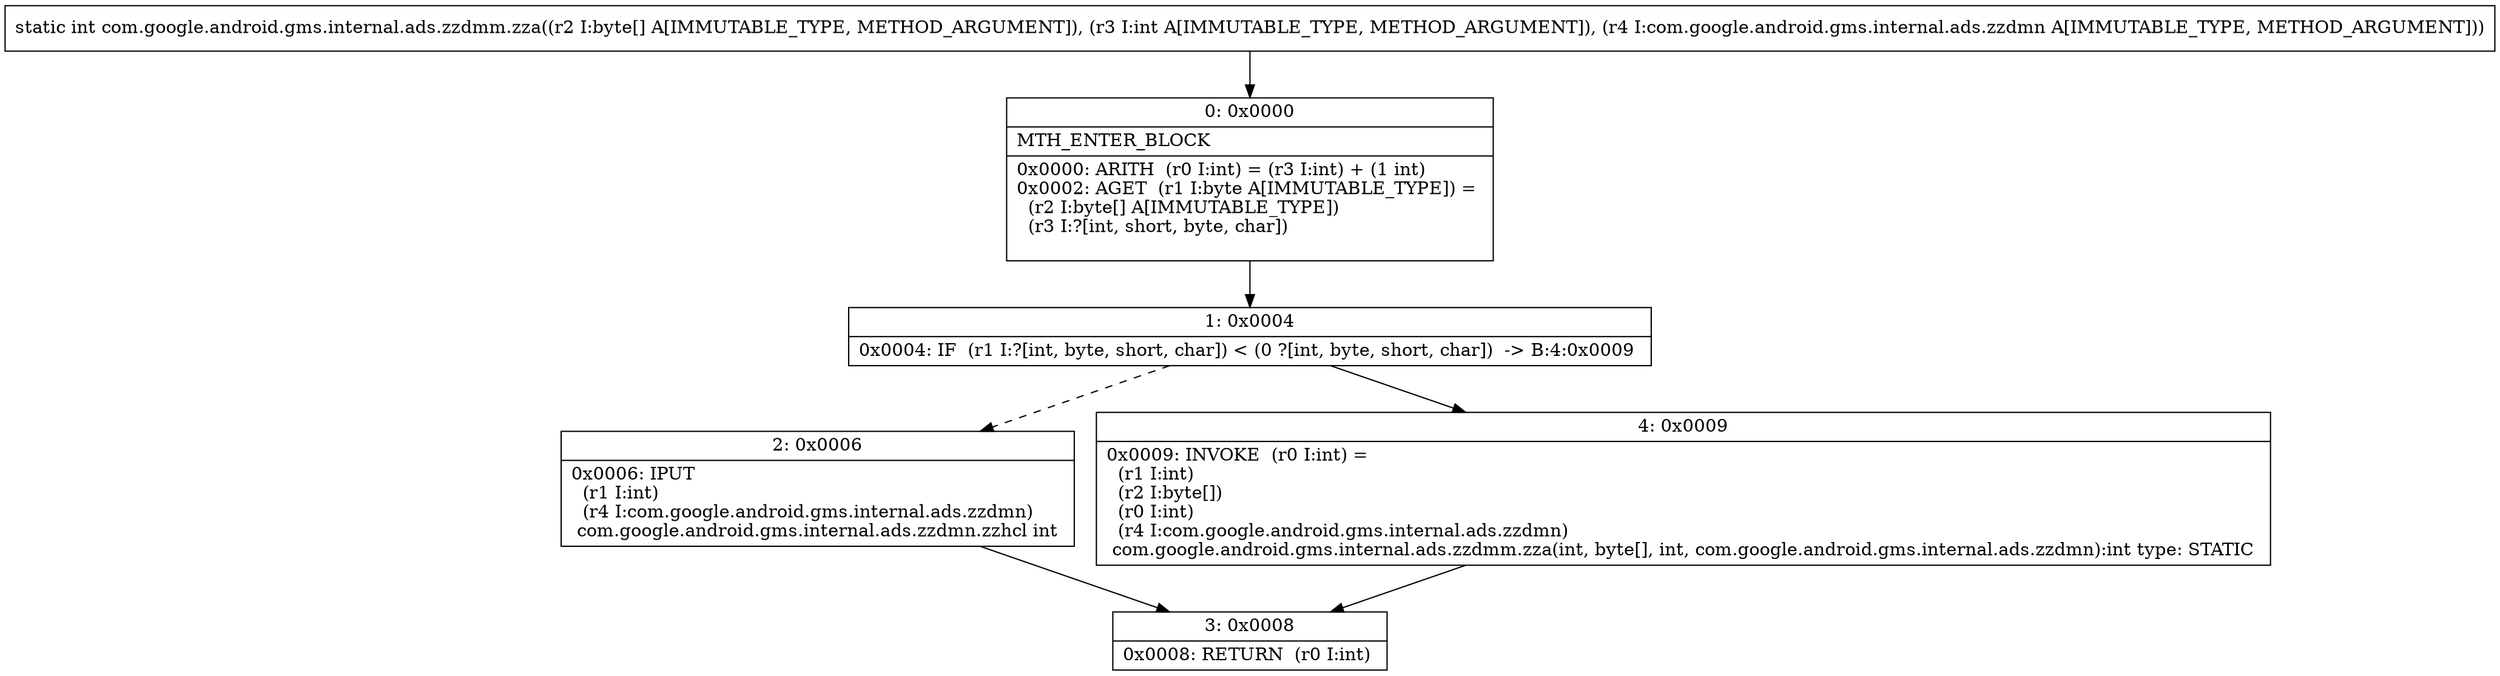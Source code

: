 digraph "CFG forcom.google.android.gms.internal.ads.zzdmm.zza([BILcom\/google\/android\/gms\/internal\/ads\/zzdmn;)I" {
Node_0 [shape=record,label="{0\:\ 0x0000|MTH_ENTER_BLOCK\l|0x0000: ARITH  (r0 I:int) = (r3 I:int) + (1 int) \l0x0002: AGET  (r1 I:byte A[IMMUTABLE_TYPE]) = \l  (r2 I:byte[] A[IMMUTABLE_TYPE])\l  (r3 I:?[int, short, byte, char])\l \l}"];
Node_1 [shape=record,label="{1\:\ 0x0004|0x0004: IF  (r1 I:?[int, byte, short, char]) \< (0 ?[int, byte, short, char])  \-\> B:4:0x0009 \l}"];
Node_2 [shape=record,label="{2\:\ 0x0006|0x0006: IPUT  \l  (r1 I:int)\l  (r4 I:com.google.android.gms.internal.ads.zzdmn)\l com.google.android.gms.internal.ads.zzdmn.zzhcl int \l}"];
Node_3 [shape=record,label="{3\:\ 0x0008|0x0008: RETURN  (r0 I:int) \l}"];
Node_4 [shape=record,label="{4\:\ 0x0009|0x0009: INVOKE  (r0 I:int) = \l  (r1 I:int)\l  (r2 I:byte[])\l  (r0 I:int)\l  (r4 I:com.google.android.gms.internal.ads.zzdmn)\l com.google.android.gms.internal.ads.zzdmm.zza(int, byte[], int, com.google.android.gms.internal.ads.zzdmn):int type: STATIC \l}"];
MethodNode[shape=record,label="{static int com.google.android.gms.internal.ads.zzdmm.zza((r2 I:byte[] A[IMMUTABLE_TYPE, METHOD_ARGUMENT]), (r3 I:int A[IMMUTABLE_TYPE, METHOD_ARGUMENT]), (r4 I:com.google.android.gms.internal.ads.zzdmn A[IMMUTABLE_TYPE, METHOD_ARGUMENT])) }"];
MethodNode -> Node_0;
Node_0 -> Node_1;
Node_1 -> Node_2[style=dashed];
Node_1 -> Node_4;
Node_2 -> Node_3;
Node_4 -> Node_3;
}

